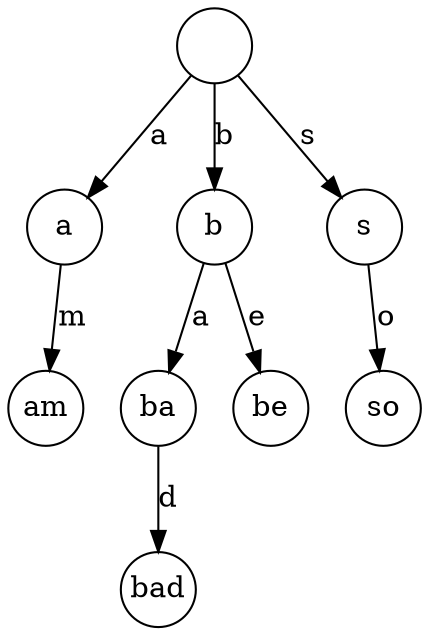 digraph G {
    node [label="", shape=circle, fixedsize=true, width=0.5];
    
    B [label=a]
    C [label=b]
    D [label=s]
    E [label=am]
    F [label=ba]
    G [label=be]
    H [label=so]
    I [label=bad]
    
    A -> B [label=a]
    A -> C [label=b]
    A -> D [label=s]
    B -> E [label=m]
    C -> F [label=a]
    C -> G [label=e]
    D -> H [label=o]
    F -> I [label=d]
    B -> C -> D [style=invis]

    {rank=same; B, C, D}
}